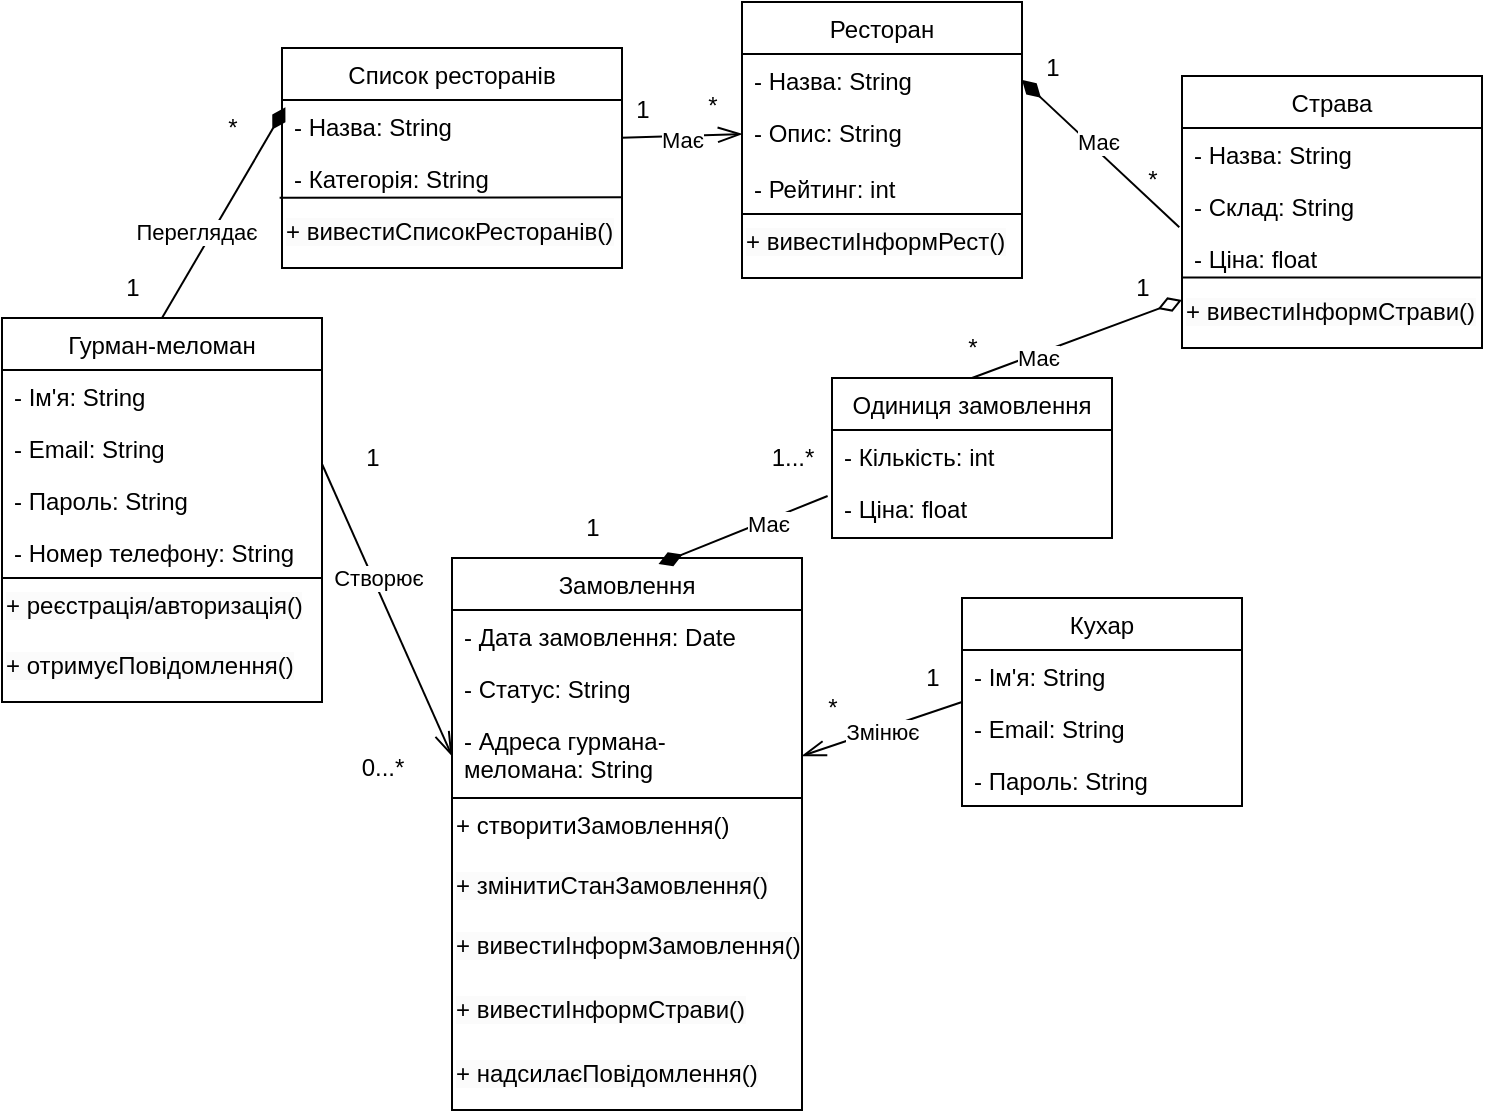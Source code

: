 <?xml version="1.0" encoding="UTF-8"?>
<mxfile version="22.0.5"><diagram name="Page-1" id="BlsuVlVsbwXlEs-yFqhs"><mxGraphModel dx="1235" dy="1835" grid="1" gridSize="10" guides="1" tooltips="1" connect="1" arrows="1" fold="1" page="1" pageScale="1" pageWidth="827" pageHeight="1169" math="0" shadow="0"><root><mxCell id="0"/><mxCell id="1" parent="0"/><mxCell id="Stn_KS0YkFecWgX_XbgV-3" value="Гурман-меломан" style="swimlane;fontStyle=0;childLayout=stackLayout;horizontal=1;startSize=26;fillColor=none;horizontalStack=0;resizeParent=1;resizeParentMax=0;resizeLast=0;collapsible=1;marginBottom=0;" parent="1" vertex="1"><mxGeometry x="10" y="-940" width="160" height="192" as="geometry"/></mxCell><mxCell id="F0vPUy0X0zAKtHE-WmFd-4" value="- Ім'я: String" style="text;strokeColor=none;fillColor=none;align=left;verticalAlign=top;spacingLeft=4;spacingRight=4;overflow=hidden;rotatable=0;points=[[0,0.5],[1,0.5]];portConstraint=eastwest;" vertex="1" parent="Stn_KS0YkFecWgX_XbgV-3"><mxGeometry y="26" width="160" height="26" as="geometry"/></mxCell><mxCell id="Stn_KS0YkFecWgX_XbgV-5" value="- Email: String" style="text;strokeColor=none;fillColor=none;align=left;verticalAlign=top;spacingLeft=4;spacingRight=4;overflow=hidden;rotatable=0;points=[[0,0.5],[1,0.5]];portConstraint=eastwest;" parent="Stn_KS0YkFecWgX_XbgV-3" vertex="1"><mxGeometry y="52" width="160" height="26" as="geometry"/></mxCell><mxCell id="Stn_KS0YkFecWgX_XbgV-7" value="- Пароль: String" style="text;strokeColor=none;fillColor=none;align=left;verticalAlign=top;spacingLeft=4;spacingRight=4;overflow=hidden;rotatable=0;points=[[0,0.5],[1,0.5]];portConstraint=eastwest;" parent="Stn_KS0YkFecWgX_XbgV-3" vertex="1"><mxGeometry y="78" width="160" height="26" as="geometry"/></mxCell><mxCell id="Stn_KS0YkFecWgX_XbgV-8" value="- Номер телефону: String" style="text;strokeColor=none;fillColor=none;align=left;verticalAlign=top;spacingLeft=4;spacingRight=4;overflow=hidden;rotatable=0;points=[[0,0.5],[1,0.5]];portConstraint=eastwest;perimeterSpacing=1;" parent="Stn_KS0YkFecWgX_XbgV-3" vertex="1"><mxGeometry y="104" width="160" height="26" as="geometry"/></mxCell><mxCell id="F0vPUy0X0zAKtHE-WmFd-44" value="" style="endArrow=none;html=1;rounded=0;entryX=1;entryY=0;entryDx=0;entryDy=0;" edge="1" parent="Stn_KS0YkFecWgX_XbgV-3" target="F0vPUy0X0zAKtHE-WmFd-42"><mxGeometry width="50" height="50" relative="1" as="geometry"><mxPoint y="130" as="sourcePoint"/><mxPoint x="60" y="130" as="targetPoint"/></mxGeometry></mxCell><mxCell id="F0vPUy0X0zAKtHE-WmFd-42" value="&lt;span style=&quot;color: rgb(0, 0, 0); font-family: Helvetica; font-size: 12px; font-style: normal; font-variant-ligatures: normal; font-variant-caps: normal; font-weight: 400; letter-spacing: normal; orphans: 2; text-align: left; text-indent: 0px; text-transform: none; widows: 2; word-spacing: 0px; -webkit-text-stroke-width: 0px; background-color: rgb(251, 251, 251); text-decoration-thickness: initial; text-decoration-style: initial; text-decoration-color: initial; float: none; display: inline !important;&quot;&gt;+ реєстрація/авторизація()&lt;/span&gt;" style="text;whiteSpace=wrap;html=1;" vertex="1" parent="Stn_KS0YkFecWgX_XbgV-3"><mxGeometry y="130" width="160" height="30" as="geometry"/></mxCell><mxCell id="F0vPUy0X0zAKtHE-WmFd-39" value="&lt;span style=&quot;color: rgb(0, 0, 0); font-family: Helvetica; font-size: 12px; font-style: normal; font-variant-ligatures: normal; font-variant-caps: normal; font-weight: 400; letter-spacing: normal; orphans: 2; text-align: left; text-indent: 0px; text-transform: none; widows: 2; word-spacing: 0px; -webkit-text-stroke-width: 0px; background-color: rgb(251, 251, 251); text-decoration-thickness: initial; text-decoration-style: initial; text-decoration-color: initial; float: none; display: inline !important;&quot;&gt;+ отримуєПовідомлення()&lt;/span&gt;" style="text;whiteSpace=wrap;html=1;" vertex="1" parent="Stn_KS0YkFecWgX_XbgV-3"><mxGeometry y="160" width="160" height="32" as="geometry"/></mxCell><mxCell id="Stn_KS0YkFecWgX_XbgV-9" value="Кухар" style="swimlane;fontStyle=0;childLayout=stackLayout;horizontal=1;startSize=26;fillColor=none;horizontalStack=0;resizeParent=1;resizeParentMax=0;resizeLast=0;collapsible=1;marginBottom=0;" parent="1" vertex="1"><mxGeometry x="490" y="-800" width="140" height="104" as="geometry"/></mxCell><mxCell id="Stn_KS0YkFecWgX_XbgV-10" value="- Ім'я: String" style="text;strokeColor=none;fillColor=none;align=left;verticalAlign=top;spacingLeft=4;spacingRight=4;overflow=hidden;rotatable=0;points=[[0,0.5],[1,0.5]];portConstraint=eastwest;" parent="Stn_KS0YkFecWgX_XbgV-9" vertex="1"><mxGeometry y="26" width="140" height="26" as="geometry"/></mxCell><mxCell id="Stn_KS0YkFecWgX_XbgV-11" value="- Email: String" style="text;strokeColor=none;fillColor=none;align=left;verticalAlign=top;spacingLeft=4;spacingRight=4;overflow=hidden;rotatable=0;points=[[0,0.5],[1,0.5]];portConstraint=eastwest;" parent="Stn_KS0YkFecWgX_XbgV-9" vertex="1"><mxGeometry y="52" width="140" height="26" as="geometry"/></mxCell><mxCell id="Stn_KS0YkFecWgX_XbgV-12" value="- Пароль: String" style="text;strokeColor=none;fillColor=none;align=left;verticalAlign=top;spacingLeft=4;spacingRight=4;overflow=hidden;rotatable=0;points=[[0,0.5],[1,0.5]];portConstraint=eastwest;" parent="Stn_KS0YkFecWgX_XbgV-9" vertex="1"><mxGeometry y="78" width="140" height="26" as="geometry"/></mxCell><mxCell id="Stn_KS0YkFecWgX_XbgV-13" value="Список ресторанів" style="swimlane;fontStyle=0;childLayout=stackLayout;horizontal=1;startSize=26;fillColor=none;horizontalStack=0;resizeParent=1;resizeParentMax=0;resizeLast=0;collapsible=1;marginBottom=0;" parent="1" vertex="1"><mxGeometry x="150" y="-1075" width="170" height="110" as="geometry"/></mxCell><mxCell id="Stn_KS0YkFecWgX_XbgV-15" value="- Назва: String" style="text;strokeColor=none;fillColor=none;align=left;verticalAlign=top;spacingLeft=4;spacingRight=4;overflow=hidden;rotatable=0;points=[[0,0.5],[1,0.5]];portConstraint=eastwest;" parent="Stn_KS0YkFecWgX_XbgV-13" vertex="1"><mxGeometry y="26" width="170" height="26" as="geometry"/></mxCell><mxCell id="Stn_KS0YkFecWgX_XbgV-16" value="- Категорія: String" style="text;strokeColor=none;fillColor=none;align=left;verticalAlign=top;spacingLeft=4;spacingRight=4;overflow=hidden;rotatable=0;points=[[0,0.5],[1,0.5]];portConstraint=eastwest;" parent="Stn_KS0YkFecWgX_XbgV-13" vertex="1"><mxGeometry y="52" width="170" height="26" as="geometry"/></mxCell><mxCell id="F0vPUy0X0zAKtHE-WmFd-46" value="" style="endArrow=none;html=1;rounded=0;entryX=0.997;entryY=0.871;entryDx=0;entryDy=0;entryPerimeter=0;exitX=-0.007;exitY=-0.097;exitDx=0;exitDy=0;exitPerimeter=0;" edge="1" parent="Stn_KS0YkFecWgX_XbgV-13" source="F0vPUy0X0zAKtHE-WmFd-33" target="Stn_KS0YkFecWgX_XbgV-16"><mxGeometry width="50" height="50" relative="1" as="geometry"><mxPoint y="76.67" as="sourcePoint"/><mxPoint x="60" y="76.67" as="targetPoint"/></mxGeometry></mxCell><mxCell id="F0vPUy0X0zAKtHE-WmFd-33" value="&lt;span style=&quot;color: rgb(0, 0, 0); font-family: Helvetica; font-size: 12px; font-style: normal; font-variant-ligatures: normal; font-variant-caps: normal; font-weight: 400; letter-spacing: normal; orphans: 2; text-align: left; text-indent: 0px; text-transform: none; widows: 2; word-spacing: 0px; -webkit-text-stroke-width: 0px; background-color: rgb(251, 251, 251); text-decoration-thickness: initial; text-decoration-style: initial; text-decoration-color: initial; float: none; display: inline !important;&quot;&gt;+ вивестиСписокРесторанів()&lt;/span&gt;" style="text;whiteSpace=wrap;html=1;" vertex="1" parent="Stn_KS0YkFecWgX_XbgV-13"><mxGeometry y="78" width="170" height="32" as="geometry"/></mxCell><mxCell id="F0vPUy0X0zAKtHE-WmFd-34" style="edgeStyle=orthogonalEdgeStyle;rounded=0;orthogonalLoop=1;jettySize=auto;html=1;exitX=0.5;exitY=1;exitDx=0;exitDy=0;" edge="1" parent="Stn_KS0YkFecWgX_XbgV-13" source="F0vPUy0X0zAKtHE-WmFd-33" target="F0vPUy0X0zAKtHE-WmFd-33"><mxGeometry relative="1" as="geometry"/></mxCell><mxCell id="Stn_KS0YkFecWgX_XbgV-17" value="Ресторан" style="swimlane;fontStyle=0;childLayout=stackLayout;horizontal=1;startSize=26;fillColor=none;horizontalStack=0;resizeParent=1;resizeParentMax=0;resizeLast=0;collapsible=1;marginBottom=0;" parent="1" vertex="1"><mxGeometry x="380" y="-1098" width="140" height="138" as="geometry"/></mxCell><mxCell id="Stn_KS0YkFecWgX_XbgV-18" value="- Назва: String" style="text;strokeColor=none;fillColor=none;align=left;verticalAlign=top;spacingLeft=4;spacingRight=4;overflow=hidden;rotatable=0;points=[[0,0.5],[1,0.5]];portConstraint=eastwest;" parent="Stn_KS0YkFecWgX_XbgV-17" vertex="1"><mxGeometry y="26" width="140" height="26" as="geometry"/></mxCell><mxCell id="Stn_KS0YkFecWgX_XbgV-20" value="- Опис: String" style="text;strokeColor=none;fillColor=none;align=left;verticalAlign=top;spacingLeft=4;spacingRight=4;overflow=hidden;rotatable=0;points=[[0,0.5],[1,0.5]];portConstraint=eastwest;" parent="Stn_KS0YkFecWgX_XbgV-17" vertex="1"><mxGeometry y="52" width="140" height="28" as="geometry"/></mxCell><mxCell id="Stn_KS0YkFecWgX_XbgV-21" value="- Рейтинг: int" style="text;strokeColor=none;fillColor=none;align=left;verticalAlign=top;spacingLeft=4;spacingRight=4;overflow=hidden;rotatable=0;points=[[0,0.5],[1,0.5]];portConstraint=eastwest;" parent="Stn_KS0YkFecWgX_XbgV-17" vertex="1"><mxGeometry y="80" width="140" height="26" as="geometry"/></mxCell><mxCell id="F0vPUy0X0zAKtHE-WmFd-43" value="" style="endArrow=none;html=1;rounded=0;entryX=1;entryY=0;entryDx=0;entryDy=0;" edge="1" parent="Stn_KS0YkFecWgX_XbgV-17" target="F0vPUy0X0zAKtHE-WmFd-36"><mxGeometry width="50" height="50" relative="1" as="geometry"><mxPoint y="106" as="sourcePoint"/><mxPoint x="60" y="106" as="targetPoint"/></mxGeometry></mxCell><mxCell id="F0vPUy0X0zAKtHE-WmFd-36" value="&lt;span style=&quot;color: rgb(0, 0, 0); font-family: Helvetica; font-size: 12px; font-style: normal; font-variant-ligatures: normal; font-variant-caps: normal; font-weight: 400; letter-spacing: normal; orphans: 2; text-align: left; text-indent: 0px; text-transform: none; widows: 2; word-spacing: 0px; -webkit-text-stroke-width: 0px; background-color: rgb(251, 251, 251); text-decoration-thickness: initial; text-decoration-style: initial; text-decoration-color: initial; float: none; display: inline !important;&quot;&gt;+ вивестиІнформРест()&lt;/span&gt;" style="text;whiteSpace=wrap;html=1;" vertex="1" parent="Stn_KS0YkFecWgX_XbgV-17"><mxGeometry y="106" width="140" height="32" as="geometry"/></mxCell><mxCell id="Stn_KS0YkFecWgX_XbgV-23" value="Страва" style="swimlane;fontStyle=0;childLayout=stackLayout;horizontal=1;startSize=26;fillColor=none;horizontalStack=0;resizeParent=1;resizeParentMax=0;resizeLast=0;collapsible=1;marginBottom=0;" parent="1" vertex="1"><mxGeometry x="600" y="-1061" width="150" height="136" as="geometry"/></mxCell><mxCell id="F0vPUy0X0zAKtHE-WmFd-6" value="- Назва: String" style="text;strokeColor=none;fillColor=none;align=left;verticalAlign=top;spacingLeft=4;spacingRight=4;overflow=hidden;rotatable=0;points=[[0,0.5],[1,0.5]];portConstraint=eastwest;" vertex="1" parent="Stn_KS0YkFecWgX_XbgV-23"><mxGeometry y="26" width="150" height="26" as="geometry"/></mxCell><mxCell id="Stn_KS0YkFecWgX_XbgV-26" value="- Склад: String" style="text;strokeColor=none;fillColor=none;align=left;verticalAlign=top;spacingLeft=4;spacingRight=4;overflow=hidden;rotatable=0;points=[[0,0.5],[1,0.5]];portConstraint=eastwest;" parent="Stn_KS0YkFecWgX_XbgV-23" vertex="1"><mxGeometry y="52" width="150" height="26" as="geometry"/></mxCell><mxCell id="Stn_KS0YkFecWgX_XbgV-27" value="- Ціна: float" style="text;strokeColor=none;fillColor=none;align=left;verticalAlign=top;spacingLeft=4;spacingRight=4;overflow=hidden;rotatable=0;points=[[0,0.5],[1,0.5]];portConstraint=eastwest;" parent="Stn_KS0YkFecWgX_XbgV-23" vertex="1"><mxGeometry y="78" width="150" height="26" as="geometry"/></mxCell><mxCell id="F0vPUy0X0zAKtHE-WmFd-47" value="" style="endArrow=none;html=1;rounded=0;entryX=0.996;entryY=0.876;entryDx=0;entryDy=0;entryPerimeter=0;exitX=0.003;exitY=0.876;exitDx=0;exitDy=0;exitPerimeter=0;" edge="1" parent="Stn_KS0YkFecWgX_XbgV-23" source="Stn_KS0YkFecWgX_XbgV-27" target="Stn_KS0YkFecWgX_XbgV-27"><mxGeometry width="50" height="50" relative="1" as="geometry"><mxPoint y="104" as="sourcePoint"/><mxPoint x="60" y="104" as="targetPoint"/></mxGeometry></mxCell><mxCell id="F0vPUy0X0zAKtHE-WmFd-37" value="&lt;span style=&quot;color: rgb(0, 0, 0); font-family: Helvetica; font-size: 12px; font-style: normal; font-variant-ligatures: normal; font-variant-caps: normal; font-weight: 400; letter-spacing: normal; orphans: 2; text-align: left; text-indent: 0px; text-transform: none; widows: 2; word-spacing: 0px; -webkit-text-stroke-width: 0px; background-color: rgb(251, 251, 251); text-decoration-thickness: initial; text-decoration-style: initial; text-decoration-color: initial; float: none; display: inline !important;&quot;&gt;+ вивестиІнформСтрави()&lt;/span&gt;" style="text;whiteSpace=wrap;html=1;" vertex="1" parent="Stn_KS0YkFecWgX_XbgV-23"><mxGeometry y="104" width="150" height="32" as="geometry"/></mxCell><mxCell id="Stn_KS0YkFecWgX_XbgV-29" value="Замовлення" style="swimlane;fontStyle=0;childLayout=stackLayout;horizontal=1;startSize=26;fillColor=none;horizontalStack=0;resizeParent=1;resizeParentMax=0;resizeLast=0;collapsible=1;marginBottom=0;" parent="1" vertex="1"><mxGeometry x="235" y="-820" width="175" height="276" as="geometry"/></mxCell><mxCell id="Stn_KS0YkFecWgX_XbgV-30" value="- Дата замовлення: Date" style="text;strokeColor=none;fillColor=none;align=left;verticalAlign=top;spacingLeft=4;spacingRight=4;overflow=hidden;rotatable=0;points=[[0,0.5],[1,0.5]];portConstraint=eastwest;" parent="Stn_KS0YkFecWgX_XbgV-29" vertex="1"><mxGeometry y="26" width="175" height="26" as="geometry"/></mxCell><mxCell id="Stn_KS0YkFecWgX_XbgV-31" value="- Статус: String" style="text;strokeColor=none;fillColor=none;align=left;verticalAlign=top;spacingLeft=4;spacingRight=4;overflow=hidden;rotatable=0;points=[[0,0.5],[1,0.5]];portConstraint=eastwest;" parent="Stn_KS0YkFecWgX_XbgV-29" vertex="1"><mxGeometry y="52" width="175" height="26" as="geometry"/></mxCell><mxCell id="Stn_KS0YkFecWgX_XbgV-32" value="- Адреса гурмана-&#10;меломана: String" style="text;strokeColor=none;fillColor=none;align=left;verticalAlign=top;spacingLeft=4;spacingRight=4;overflow=hidden;rotatable=0;points=[[0,0.5],[1,0.5]];portConstraint=eastwest;" parent="Stn_KS0YkFecWgX_XbgV-29" vertex="1"><mxGeometry y="78" width="175" height="42" as="geometry"/></mxCell><mxCell id="F0vPUy0X0zAKtHE-WmFd-45" value="" style="endArrow=none;html=1;rounded=0;" edge="1" parent="Stn_KS0YkFecWgX_XbgV-29"><mxGeometry width="50" height="50" relative="1" as="geometry"><mxPoint y="120" as="sourcePoint"/><mxPoint x="175" y="120" as="targetPoint"/></mxGeometry></mxCell><mxCell id="F0vPUy0X0zAKtHE-WmFd-27" value="+ створитиЗамовлення()" style="text;whiteSpace=wrap;html=1;" vertex="1" parent="Stn_KS0YkFecWgX_XbgV-29"><mxGeometry y="120" width="175" height="30" as="geometry"/></mxCell><mxCell id="F0vPUy0X0zAKtHE-WmFd-32" value="&lt;span style=&quot;color: rgb(0, 0, 0); font-family: Helvetica; font-size: 12px; font-style: normal; font-variant-ligatures: normal; font-variant-caps: normal; font-weight: 400; letter-spacing: normal; orphans: 2; text-align: left; text-indent: 0px; text-transform: none; widows: 2; word-spacing: 0px; -webkit-text-stroke-width: 0px; background-color: rgb(251, 251, 251); text-decoration-thickness: initial; text-decoration-style: initial; text-decoration-color: initial; float: none; display: inline !important;&quot;&gt;+ змінитиСтанЗамовлення()&lt;/span&gt;" style="text;whiteSpace=wrap;html=1;" vertex="1" parent="Stn_KS0YkFecWgX_XbgV-29"><mxGeometry y="150" width="175" height="30" as="geometry"/></mxCell><mxCell id="F0vPUy0X0zAKtHE-WmFd-38" value="&lt;span style=&quot;color: rgb(0, 0, 0); font-family: Helvetica; font-size: 12px; font-style: normal; font-variant-ligatures: normal; font-variant-caps: normal; font-weight: 400; letter-spacing: normal; orphans: 2; text-align: left; text-indent: 0px; text-transform: none; widows: 2; word-spacing: 0px; -webkit-text-stroke-width: 0px; background-color: rgb(251, 251, 251); text-decoration-thickness: initial; text-decoration-style: initial; text-decoration-color: initial; float: none; display: inline !important;&quot;&gt;+ вивестиІнформЗамовлення()&lt;/span&gt;" style="text;whiteSpace=wrap;html=1;" vertex="1" parent="Stn_KS0YkFecWgX_XbgV-29"><mxGeometry y="180" width="175" height="32" as="geometry"/></mxCell><mxCell id="F0vPUy0X0zAKtHE-WmFd-40" value="&lt;span style=&quot;color: rgb(0, 0, 0); font-family: Helvetica; font-size: 12px; font-style: normal; font-variant-ligatures: normal; font-variant-caps: normal; font-weight: 400; letter-spacing: normal; orphans: 2; text-align: left; text-indent: 0px; text-transform: none; widows: 2; word-spacing: 0px; -webkit-text-stroke-width: 0px; background-color: rgb(251, 251, 251); text-decoration-thickness: initial; text-decoration-style: initial; text-decoration-color: initial; float: none; display: inline !important;&quot;&gt;+ вивестиІнформСтрави()&lt;/span&gt;" style="text;whiteSpace=wrap;html=1;" vertex="1" parent="Stn_KS0YkFecWgX_XbgV-29"><mxGeometry y="212" width="175" height="32" as="geometry"/></mxCell><mxCell id="F0vPUy0X0zAKtHE-WmFd-41" value="&lt;span style=&quot;color: rgb(0, 0, 0); font-family: Helvetica; font-size: 12px; font-style: normal; font-variant-ligatures: normal; font-variant-caps: normal; font-weight: 400; letter-spacing: normal; orphans: 2; text-align: left; text-indent: 0px; text-transform: none; widows: 2; word-spacing: 0px; -webkit-text-stroke-width: 0px; background-color: rgb(251, 251, 251); text-decoration-thickness: initial; text-decoration-style: initial; text-decoration-color: initial; float: none; display: inline !important;&quot;&gt;+ надсилаєПовідомлення()&lt;/span&gt;" style="text;whiteSpace=wrap;html=1;" vertex="1" parent="Stn_KS0YkFecWgX_XbgV-29"><mxGeometry y="244" width="175" height="32" as="geometry"/></mxCell><mxCell id="Stn_KS0YkFecWgX_XbgV-33" style="rounded=0;orthogonalLoop=1;jettySize=auto;html=1;exitX=0.998;exitY=0.727;exitDx=0;exitDy=0;endArrow=openThin;endFill=0;endSize=10;startArrow=none;startFill=0;entryX=0;entryY=0.5;entryDx=0;entryDy=0;exitPerimeter=0;" parent="1" source="Stn_KS0YkFecWgX_XbgV-15" target="Stn_KS0YkFecWgX_XbgV-20" edge="1"><mxGeometry relative="1" as="geometry"><mxPoint x="303" y="-1022" as="sourcePoint"/><mxPoint x="380" y="-979" as="targetPoint"/></mxGeometry></mxCell><mxCell id="F0vPUy0X0zAKtHE-WmFd-25" value="Має" style="edgeLabel;html=1;align=center;verticalAlign=middle;resizable=0;points=[];" vertex="1" connectable="0" parent="Stn_KS0YkFecWgX_XbgV-33"><mxGeometry x="-0.003" y="-2" relative="1" as="geometry"><mxPoint as="offset"/></mxGeometry></mxCell><mxCell id="Stn_KS0YkFecWgX_XbgV-34" style="rounded=0;orthogonalLoop=1;jettySize=auto;html=1;exitX=1;exitY=0.5;exitDx=0;exitDy=0;entryX=-0.009;entryY=-0.092;entryDx=0;entryDy=0;endSize=10;endArrow=none;endFill=0;startArrow=diamondThin;startFill=1;startSize=10;entryPerimeter=0;" parent="1" source="Stn_KS0YkFecWgX_XbgV-18" target="Stn_KS0YkFecWgX_XbgV-27" edge="1"><mxGeometry relative="1" as="geometry"><mxPoint x="600" y="-944" as="targetPoint"/></mxGeometry></mxCell><mxCell id="F0vPUy0X0zAKtHE-WmFd-30" value="Має" style="edgeLabel;html=1;align=center;verticalAlign=middle;resizable=0;points=[];" vertex="1" connectable="0" parent="Stn_KS0YkFecWgX_XbgV-34"><mxGeometry x="-0.103" y="3" relative="1" as="geometry"><mxPoint as="offset"/></mxGeometry></mxCell><mxCell id="Stn_KS0YkFecWgX_XbgV-35" style="rounded=0;orthogonalLoop=1;jettySize=auto;html=1;exitX=0;exitY=0.5;exitDx=0;exitDy=0;entryX=1;entryY=-0.192;entryDx=0;entryDy=0;entryPerimeter=0;startArrow=openThin;startFill=0;endArrow=none;endFill=0;endSize=10;startSize=10;" parent="1" source="Stn_KS0YkFecWgX_XbgV-32" target="Stn_KS0YkFecWgX_XbgV-7" edge="1"><mxGeometry relative="1" as="geometry"/></mxCell><mxCell id="F0vPUy0X0zAKtHE-WmFd-24" value="Створює" style="edgeLabel;html=1;align=center;verticalAlign=middle;resizable=0;points=[];" vertex="1" connectable="0" parent="Stn_KS0YkFecWgX_XbgV-35"><mxGeometry x="0.217" y="-2" relative="1" as="geometry"><mxPoint as="offset"/></mxGeometry></mxCell><mxCell id="Stn_KS0YkFecWgX_XbgV-36" style="rounded=0;orthogonalLoop=1;jettySize=auto;html=1;exitX=0.5;exitY=0;exitDx=0;exitDy=0;endArrow=diamondThin;endFill=0;endSize=10;entryX=0;entryY=0.25;entryDx=0;entryDy=0;startArrow=none;startFill=0;startSize=10;" parent="1" source="Stn_KS0YkFecWgX_XbgV-37" target="F0vPUy0X0zAKtHE-WmFd-37" edge="1"><mxGeometry relative="1" as="geometry"><mxPoint x="671.68" y="-928.01" as="targetPoint"/></mxGeometry></mxCell><mxCell id="F0vPUy0X0zAKtHE-WmFd-29" value="Має" style="edgeLabel;html=1;align=center;verticalAlign=middle;resizable=0;points=[];" vertex="1" connectable="0" parent="Stn_KS0YkFecWgX_XbgV-36"><mxGeometry x="0.209" y="-2" relative="1" as="geometry"><mxPoint x="-31" y="11" as="offset"/></mxGeometry></mxCell><mxCell id="Stn_KS0YkFecWgX_XbgV-37" value="Одиниця замовлення" style="swimlane;fontStyle=0;childLayout=stackLayout;horizontal=1;startSize=26;fillColor=none;horizontalStack=0;resizeParent=1;resizeParentMax=0;resizeLast=0;collapsible=1;marginBottom=0;" parent="1" vertex="1"><mxGeometry x="425" y="-910" width="140" height="80" as="geometry"><mxRectangle x="910" y="-884" width="160" height="30" as="alternateBounds"/></mxGeometry></mxCell><mxCell id="Stn_KS0YkFecWgX_XbgV-38" value="- Кількість: int" style="text;strokeColor=none;fillColor=none;align=left;verticalAlign=top;spacingLeft=4;spacingRight=4;overflow=hidden;rotatable=0;points=[[0,0.5],[1,0.5]];portConstraint=eastwest;" parent="Stn_KS0YkFecWgX_XbgV-37" vertex="1"><mxGeometry y="26" width="140" height="26" as="geometry"/></mxCell><mxCell id="Stn_KS0YkFecWgX_XbgV-39" value="- Ціна: float" style="text;strokeColor=none;fillColor=none;align=left;verticalAlign=top;spacingLeft=4;spacingRight=4;overflow=hidden;rotatable=0;points=[[0,0.5],[1,0.5]];portConstraint=eastwest;" parent="Stn_KS0YkFecWgX_XbgV-37" vertex="1"><mxGeometry y="52" width="140" height="28" as="geometry"/></mxCell><mxCell id="Stn_KS0YkFecWgX_XbgV-40" style="rounded=0;orthogonalLoop=1;jettySize=auto;html=1;entryX=0.59;entryY=0.011;entryDx=0;entryDy=0;entryPerimeter=0;endArrow=diamondThin;endFill=1;strokeWidth=1;endSize=10;startArrow=none;startFill=0;exitX=0.945;exitY=1.133;exitDx=0;exitDy=0;exitPerimeter=0;" parent="1" source="Stn_KS0YkFecWgX_XbgV-44" target="Stn_KS0YkFecWgX_XbgV-29" edge="1"><mxGeometry relative="1" as="geometry"><mxPoint x="420" y="-840" as="sourcePoint"/></mxGeometry></mxCell><mxCell id="F0vPUy0X0zAKtHE-WmFd-28" value="Має" style="edgeLabel;html=1;align=center;verticalAlign=middle;resizable=0;points=[];" vertex="1" connectable="0" parent="Stn_KS0YkFecWgX_XbgV-40"><mxGeometry x="-0.274" y="2" relative="1" as="geometry"><mxPoint as="offset"/></mxGeometry></mxCell><mxCell id="Stn_KS0YkFecWgX_XbgV-41" style="rounded=0;orthogonalLoop=1;jettySize=auto;html=1;exitX=1;exitY=0.5;exitDx=0;exitDy=0;entryX=0;entryY=0.5;entryDx=0;entryDy=0;startArrow=openThin;startFill=0;endSize=10;endArrow=none;endFill=0;targetPerimeterSpacing=10;startSize=10;" parent="1" source="Stn_KS0YkFecWgX_XbgV-32" target="Stn_KS0YkFecWgX_XbgV-9" edge="1"><mxGeometry relative="1" as="geometry"/></mxCell><mxCell id="F0vPUy0X0zAKtHE-WmFd-26" value="Змінює" style="edgeLabel;html=1;align=center;verticalAlign=middle;resizable=0;points=[];" vertex="1" connectable="0" parent="Stn_KS0YkFecWgX_XbgV-41"><mxGeometry x="-0.003" y="-1" relative="1" as="geometry"><mxPoint as="offset"/></mxGeometry></mxCell><mxCell id="Stn_KS0YkFecWgX_XbgV-43" value="1" style="text;html=1;align=center;verticalAlign=middle;resizable=0;points=[];autosize=1;strokeColor=none;fillColor=none;" parent="1" vertex="1"><mxGeometry x="315" y="-1059" width="30" height="30" as="geometry"/></mxCell><mxCell id="Stn_KS0YkFecWgX_XbgV-44" value="1...*" style="text;html=1;align=center;verticalAlign=middle;resizable=0;points=[];autosize=1;strokeColor=none;fillColor=none;" parent="1" vertex="1"><mxGeometry x="385" y="-885" width="40" height="30" as="geometry"/></mxCell><mxCell id="Stn_KS0YkFecWgX_XbgV-45" value="1" style="text;html=1;align=center;verticalAlign=middle;resizable=0;points=[];autosize=1;strokeColor=none;fillColor=none;" parent="1" vertex="1"><mxGeometry x="180" y="-885" width="30" height="30" as="geometry"/></mxCell><mxCell id="Stn_KS0YkFecWgX_XbgV-46" value="1" style="text;html=1;align=center;verticalAlign=middle;resizable=0;points=[];autosize=1;strokeColor=none;fillColor=none;" parent="1" vertex="1"><mxGeometry x="290" y="-850" width="30" height="30" as="geometry"/></mxCell><mxCell id="Stn_KS0YkFecWgX_XbgV-47" value="1" style="text;html=1;align=center;verticalAlign=middle;resizable=0;points=[];autosize=1;strokeColor=none;fillColor=none;" parent="1" vertex="1"><mxGeometry x="460" y="-775" width="30" height="30" as="geometry"/></mxCell><mxCell id="Stn_KS0YkFecWgX_XbgV-48" value="*" style="text;html=1;align=center;verticalAlign=middle;resizable=0;points=[];autosize=1;strokeColor=none;fillColor=none;" parent="1" vertex="1"><mxGeometry x="410" y="-760" width="30" height="30" as="geometry"/></mxCell><mxCell id="Stn_KS0YkFecWgX_XbgV-50" value="1" style="text;html=1;align=center;verticalAlign=middle;resizable=0;points=[];autosize=1;strokeColor=none;fillColor=none;" parent="1" vertex="1"><mxGeometry x="565" y="-970" width="30" height="30" as="geometry"/></mxCell><mxCell id="Stn_KS0YkFecWgX_XbgV-51" value="1" style="text;html=1;align=center;verticalAlign=middle;resizable=0;points=[];autosize=1;strokeColor=none;fillColor=none;" parent="1" vertex="1"><mxGeometry x="520" y="-1080" width="30" height="30" as="geometry"/></mxCell><mxCell id="F0vPUy0X0zAKtHE-WmFd-1" style="rounded=0;orthogonalLoop=1;jettySize=auto;html=1;exitX=0.5;exitY=0;exitDx=0;exitDy=0;entryX=0.01;entryY=0.138;entryDx=0;entryDy=0;entryPerimeter=0;endArrow=diamondThin;endFill=1;endSize=10;" edge="1" parent="1" source="Stn_KS0YkFecWgX_XbgV-3" target="Stn_KS0YkFecWgX_XbgV-15"><mxGeometry relative="1" as="geometry"/></mxCell><mxCell id="F0vPUy0X0zAKtHE-WmFd-21" value="Переглядає" style="edgeLabel;html=1;align=center;verticalAlign=middle;resizable=0;points=[];" vertex="1" connectable="0" parent="F0vPUy0X0zAKtHE-WmFd-1"><mxGeometry x="-0.208" y="4" relative="1" as="geometry"><mxPoint x="-4" y="1" as="offset"/></mxGeometry></mxCell><mxCell id="F0vPUy0X0zAKtHE-WmFd-2" value="1" style="text;html=1;align=center;verticalAlign=middle;resizable=0;points=[];autosize=1;strokeColor=none;fillColor=none;" vertex="1" parent="1"><mxGeometry x="60" y="-970" width="30" height="30" as="geometry"/></mxCell><mxCell id="F0vPUy0X0zAKtHE-WmFd-3" value="*" style="text;html=1;align=center;verticalAlign=middle;resizable=0;points=[];autosize=1;strokeColor=none;fillColor=none;" vertex="1" parent="1"><mxGeometry x="110" y="-1050" width="30" height="30" as="geometry"/></mxCell><mxCell id="F0vPUy0X0zAKtHE-WmFd-5" value="*" style="text;html=1;align=center;verticalAlign=middle;resizable=0;points=[];autosize=1;strokeColor=none;fillColor=none;" vertex="1" parent="1"><mxGeometry x="350" y="-1061" width="30" height="30" as="geometry"/></mxCell><mxCell id="F0vPUy0X0zAKtHE-WmFd-7" value="*" style="text;html=1;align=center;verticalAlign=middle;resizable=0;points=[];autosize=1;strokeColor=none;fillColor=none;" vertex="1" parent="1"><mxGeometry x="570" y="-1024" width="30" height="30" as="geometry"/></mxCell><mxCell id="F0vPUy0X0zAKtHE-WmFd-8" value="*" style="text;html=1;align=center;verticalAlign=middle;resizable=0;points=[];autosize=1;strokeColor=none;fillColor=none;" vertex="1" parent="1"><mxGeometry x="480" y="-940" width="30" height="30" as="geometry"/></mxCell><mxCell id="F0vPUy0X0zAKtHE-WmFd-9" value="0...*" style="text;html=1;align=center;verticalAlign=middle;resizable=0;points=[];autosize=1;strokeColor=none;fillColor=none;" vertex="1" parent="1"><mxGeometry x="180" y="-730" width="40" height="30" as="geometry"/></mxCell></root></mxGraphModel></diagram></mxfile>